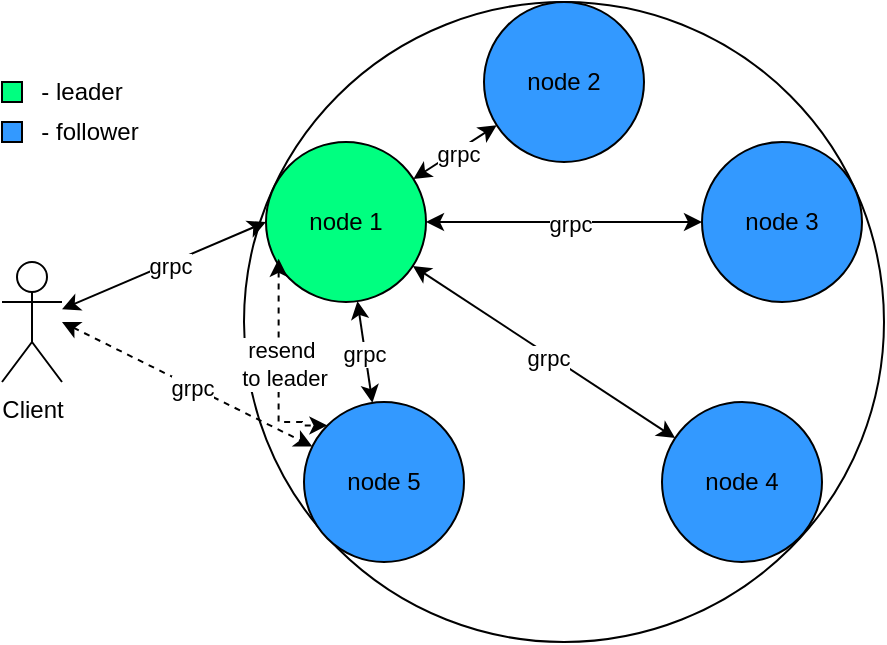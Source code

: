 <mxfile version="24.2.1" type="device">
  <diagram name="Page-1" id="cySFy-3aZRwfbmT6mP0Z">
    <mxGraphModel dx="1154" dy="512" grid="1" gridSize="10" guides="1" tooltips="1" connect="1" arrows="1" fold="1" page="1" pageScale="1" pageWidth="850" pageHeight="1100" math="0" shadow="0">
      <root>
        <mxCell id="0" />
        <mxCell id="1" parent="0" />
        <mxCell id="xK_oKW9I7FNf2GqKc3Hd-30" value="" style="ellipse;whiteSpace=wrap;html=1;aspect=fixed;" vertex="1" parent="1">
          <mxGeometry x="201" y="90" width="320" height="320" as="geometry" />
        </mxCell>
        <mxCell id="xK_oKW9I7FNf2GqKc3Hd-1" value="node 3" style="ellipse;whiteSpace=wrap;html=1;aspect=fixed;fillColor=#3399FF;" vertex="1" parent="1">
          <mxGeometry x="430" y="160" width="80" height="80" as="geometry" />
        </mxCell>
        <mxCell id="xK_oKW9I7FNf2GqKc3Hd-2" value="Client" style="shape=umlActor;verticalLabelPosition=bottom;verticalAlign=top;html=1;outlineConnect=0;" vertex="1" parent="1">
          <mxGeometry x="80" y="220" width="30" height="60" as="geometry" />
        </mxCell>
        <mxCell id="xK_oKW9I7FNf2GqKc3Hd-3" value="node 2" style="ellipse;whiteSpace=wrap;html=1;aspect=fixed;fillColor=#3399FF;" vertex="1" parent="1">
          <mxGeometry x="321" y="90" width="80" height="80" as="geometry" />
        </mxCell>
        <mxCell id="xK_oKW9I7FNf2GqKc3Hd-4" value="node 5" style="ellipse;whiteSpace=wrap;html=1;aspect=fixed;fillColor=#3399FF;" vertex="1" parent="1">
          <mxGeometry x="231" y="290" width="80" height="80" as="geometry" />
        </mxCell>
        <mxCell id="xK_oKW9I7FNf2GqKc3Hd-5" value="node 1" style="ellipse;whiteSpace=wrap;html=1;aspect=fixed;fillColor=#00FF80;" vertex="1" parent="1">
          <mxGeometry x="212" y="160" width="80" height="80" as="geometry" />
        </mxCell>
        <mxCell id="xK_oKW9I7FNf2GqKc3Hd-6" value="node 4" style="ellipse;whiteSpace=wrap;html=1;aspect=fixed;fillColor=#3399FF;" vertex="1" parent="1">
          <mxGeometry x="410" y="290" width="80" height="80" as="geometry" />
        </mxCell>
        <mxCell id="xK_oKW9I7FNf2GqKc3Hd-8" value="" style="endArrow=classic;startArrow=classic;html=1;rounded=0;entryX=0;entryY=0.5;entryDx=0;entryDy=0;" edge="1" parent="1" source="xK_oKW9I7FNf2GqKc3Hd-2" target="xK_oKW9I7FNf2GqKc3Hd-5">
          <mxGeometry width="50" height="50" relative="1" as="geometry">
            <mxPoint x="150" y="280" as="sourcePoint" />
            <mxPoint x="200" y="230" as="targetPoint" />
          </mxGeometry>
        </mxCell>
        <mxCell id="xK_oKW9I7FNf2GqKc3Hd-9" value="grpc" style="edgeLabel;html=1;align=center;verticalAlign=middle;resizable=0;points=[];" vertex="1" connectable="0" parent="xK_oKW9I7FNf2GqKc3Hd-8">
          <mxGeometry x="0.037" y="-1" relative="1" as="geometry">
            <mxPoint as="offset" />
          </mxGeometry>
        </mxCell>
        <mxCell id="xK_oKW9I7FNf2GqKc3Hd-10" value="" style="rounded=0;whiteSpace=wrap;html=1;fillColor=#00FF80;" vertex="1" parent="1">
          <mxGeometry x="80" y="130" width="10" height="10" as="geometry" />
        </mxCell>
        <mxCell id="xK_oKW9I7FNf2GqKc3Hd-11" value="" style="rounded=0;whiteSpace=wrap;html=1;fillColor=#3399FF;" vertex="1" parent="1">
          <mxGeometry x="80" y="150" width="10" height="10" as="geometry" />
        </mxCell>
        <mxCell id="xK_oKW9I7FNf2GqKc3Hd-12" value="- leader" style="text;html=1;align=center;verticalAlign=middle;whiteSpace=wrap;rounded=0;" vertex="1" parent="1">
          <mxGeometry x="90" y="120" width="60" height="30" as="geometry" />
        </mxCell>
        <mxCell id="xK_oKW9I7FNf2GqKc3Hd-13" value="- follower" style="text;html=1;align=center;verticalAlign=middle;whiteSpace=wrap;rounded=0;" vertex="1" parent="1">
          <mxGeometry x="94" y="140" width="60" height="30" as="geometry" />
        </mxCell>
        <mxCell id="xK_oKW9I7FNf2GqKc3Hd-14" value="" style="endArrow=classic;startArrow=classic;html=1;rounded=0;dashed=1;" edge="1" parent="1" target="xK_oKW9I7FNf2GqKc3Hd-4">
          <mxGeometry width="50" height="50" relative="1" as="geometry">
            <mxPoint x="110" y="250" as="sourcePoint" />
            <mxPoint x="240" y="260" as="targetPoint" />
          </mxGeometry>
        </mxCell>
        <mxCell id="xK_oKW9I7FNf2GqKc3Hd-15" value="grpc" style="edgeLabel;html=1;align=center;verticalAlign=middle;resizable=0;points=[];" vertex="1" connectable="0" parent="xK_oKW9I7FNf2GqKc3Hd-14">
          <mxGeometry x="0.037" y="-1" relative="1" as="geometry">
            <mxPoint as="offset" />
          </mxGeometry>
        </mxCell>
        <mxCell id="xK_oKW9I7FNf2GqKc3Hd-20" value="" style="endArrow=classic;startArrow=classic;html=1;rounded=0;" edge="1" parent="1" source="xK_oKW9I7FNf2GqKc3Hd-5" target="xK_oKW9I7FNf2GqKc3Hd-3">
          <mxGeometry width="50" height="50" relative="1" as="geometry">
            <mxPoint x="480" y="310" as="sourcePoint" />
            <mxPoint x="600" y="310" as="targetPoint" />
          </mxGeometry>
        </mxCell>
        <mxCell id="xK_oKW9I7FNf2GqKc3Hd-21" value="grpc" style="edgeLabel;html=1;align=center;verticalAlign=middle;resizable=0;points=[];" vertex="1" connectable="0" parent="xK_oKW9I7FNf2GqKc3Hd-20">
          <mxGeometry x="0.037" y="-1" relative="1" as="geometry">
            <mxPoint as="offset" />
          </mxGeometry>
        </mxCell>
        <mxCell id="xK_oKW9I7FNf2GqKc3Hd-22" value="" style="endArrow=classic;startArrow=classic;html=1;rounded=0;" edge="1" parent="1" source="xK_oKW9I7FNf2GqKc3Hd-5" target="xK_oKW9I7FNf2GqKc3Hd-1">
          <mxGeometry width="50" height="50" relative="1" as="geometry">
            <mxPoint x="301" y="310" as="sourcePoint" />
            <mxPoint x="421" y="310" as="targetPoint" />
          </mxGeometry>
        </mxCell>
        <mxCell id="xK_oKW9I7FNf2GqKc3Hd-23" value="grpc" style="edgeLabel;html=1;align=center;verticalAlign=middle;resizable=0;points=[];" vertex="1" connectable="0" parent="xK_oKW9I7FNf2GqKc3Hd-22">
          <mxGeometry x="0.037" y="-1" relative="1" as="geometry">
            <mxPoint as="offset" />
          </mxGeometry>
        </mxCell>
        <mxCell id="xK_oKW9I7FNf2GqKc3Hd-24" value="" style="endArrow=classic;startArrow=classic;html=1;rounded=0;" edge="1" parent="1" source="xK_oKW9I7FNf2GqKc3Hd-5" target="xK_oKW9I7FNf2GqKc3Hd-6">
          <mxGeometry width="50" height="50" relative="1" as="geometry">
            <mxPoint x="140" y="280" as="sourcePoint" />
            <mxPoint x="260" y="280" as="targetPoint" />
          </mxGeometry>
        </mxCell>
        <mxCell id="xK_oKW9I7FNf2GqKc3Hd-25" value="grpc" style="edgeLabel;html=1;align=center;verticalAlign=middle;resizable=0;points=[];" vertex="1" connectable="0" parent="xK_oKW9I7FNf2GqKc3Hd-24">
          <mxGeometry x="0.037" y="-1" relative="1" as="geometry">
            <mxPoint as="offset" />
          </mxGeometry>
        </mxCell>
        <mxCell id="xK_oKW9I7FNf2GqKc3Hd-26" value="" style="endArrow=classic;startArrow=classic;html=1;rounded=0;" edge="1" parent="1" source="xK_oKW9I7FNf2GqKc3Hd-5" target="xK_oKW9I7FNf2GqKc3Hd-4">
          <mxGeometry width="50" height="50" relative="1" as="geometry">
            <mxPoint x="150" y="290" as="sourcePoint" />
            <mxPoint x="270" y="290" as="targetPoint" />
          </mxGeometry>
        </mxCell>
        <mxCell id="xK_oKW9I7FNf2GqKc3Hd-27" value="grpc" style="edgeLabel;html=1;align=center;verticalAlign=middle;resizable=0;points=[];" vertex="1" connectable="0" parent="xK_oKW9I7FNf2GqKc3Hd-26">
          <mxGeometry x="0.037" y="-1" relative="1" as="geometry">
            <mxPoint as="offset" />
          </mxGeometry>
        </mxCell>
        <mxCell id="xK_oKW9I7FNf2GqKc3Hd-28" value="" style="endArrow=classic;startArrow=classic;html=1;rounded=0;dashed=1;edgeStyle=orthogonalEdgeStyle;entryX=0;entryY=0;entryDx=0;entryDy=0;exitX=0.079;exitY=0.73;exitDx=0;exitDy=0;exitPerimeter=0;" edge="1" parent="1" source="xK_oKW9I7FNf2GqKc3Hd-5" target="xK_oKW9I7FNf2GqKc3Hd-4">
          <mxGeometry width="50" height="50" relative="1" as="geometry">
            <mxPoint x="230" y="300" as="sourcePoint" />
            <mxPoint x="271" y="354" as="targetPoint" />
            <Array as="points">
              <mxPoint x="218" y="300" />
              <mxPoint x="230" y="300" />
              <mxPoint x="230" y="302" />
            </Array>
          </mxGeometry>
        </mxCell>
        <mxCell id="xK_oKW9I7FNf2GqKc3Hd-29" value="resend&amp;nbsp;&lt;div&gt;to leader&lt;/div&gt;" style="edgeLabel;html=1;align=center;verticalAlign=middle;resizable=0;points=[];" vertex="1" connectable="0" parent="xK_oKW9I7FNf2GqKc3Hd-28">
          <mxGeometry x="0.037" y="-1" relative="1" as="geometry">
            <mxPoint x="3" y="-4" as="offset" />
          </mxGeometry>
        </mxCell>
      </root>
    </mxGraphModel>
  </diagram>
</mxfile>
